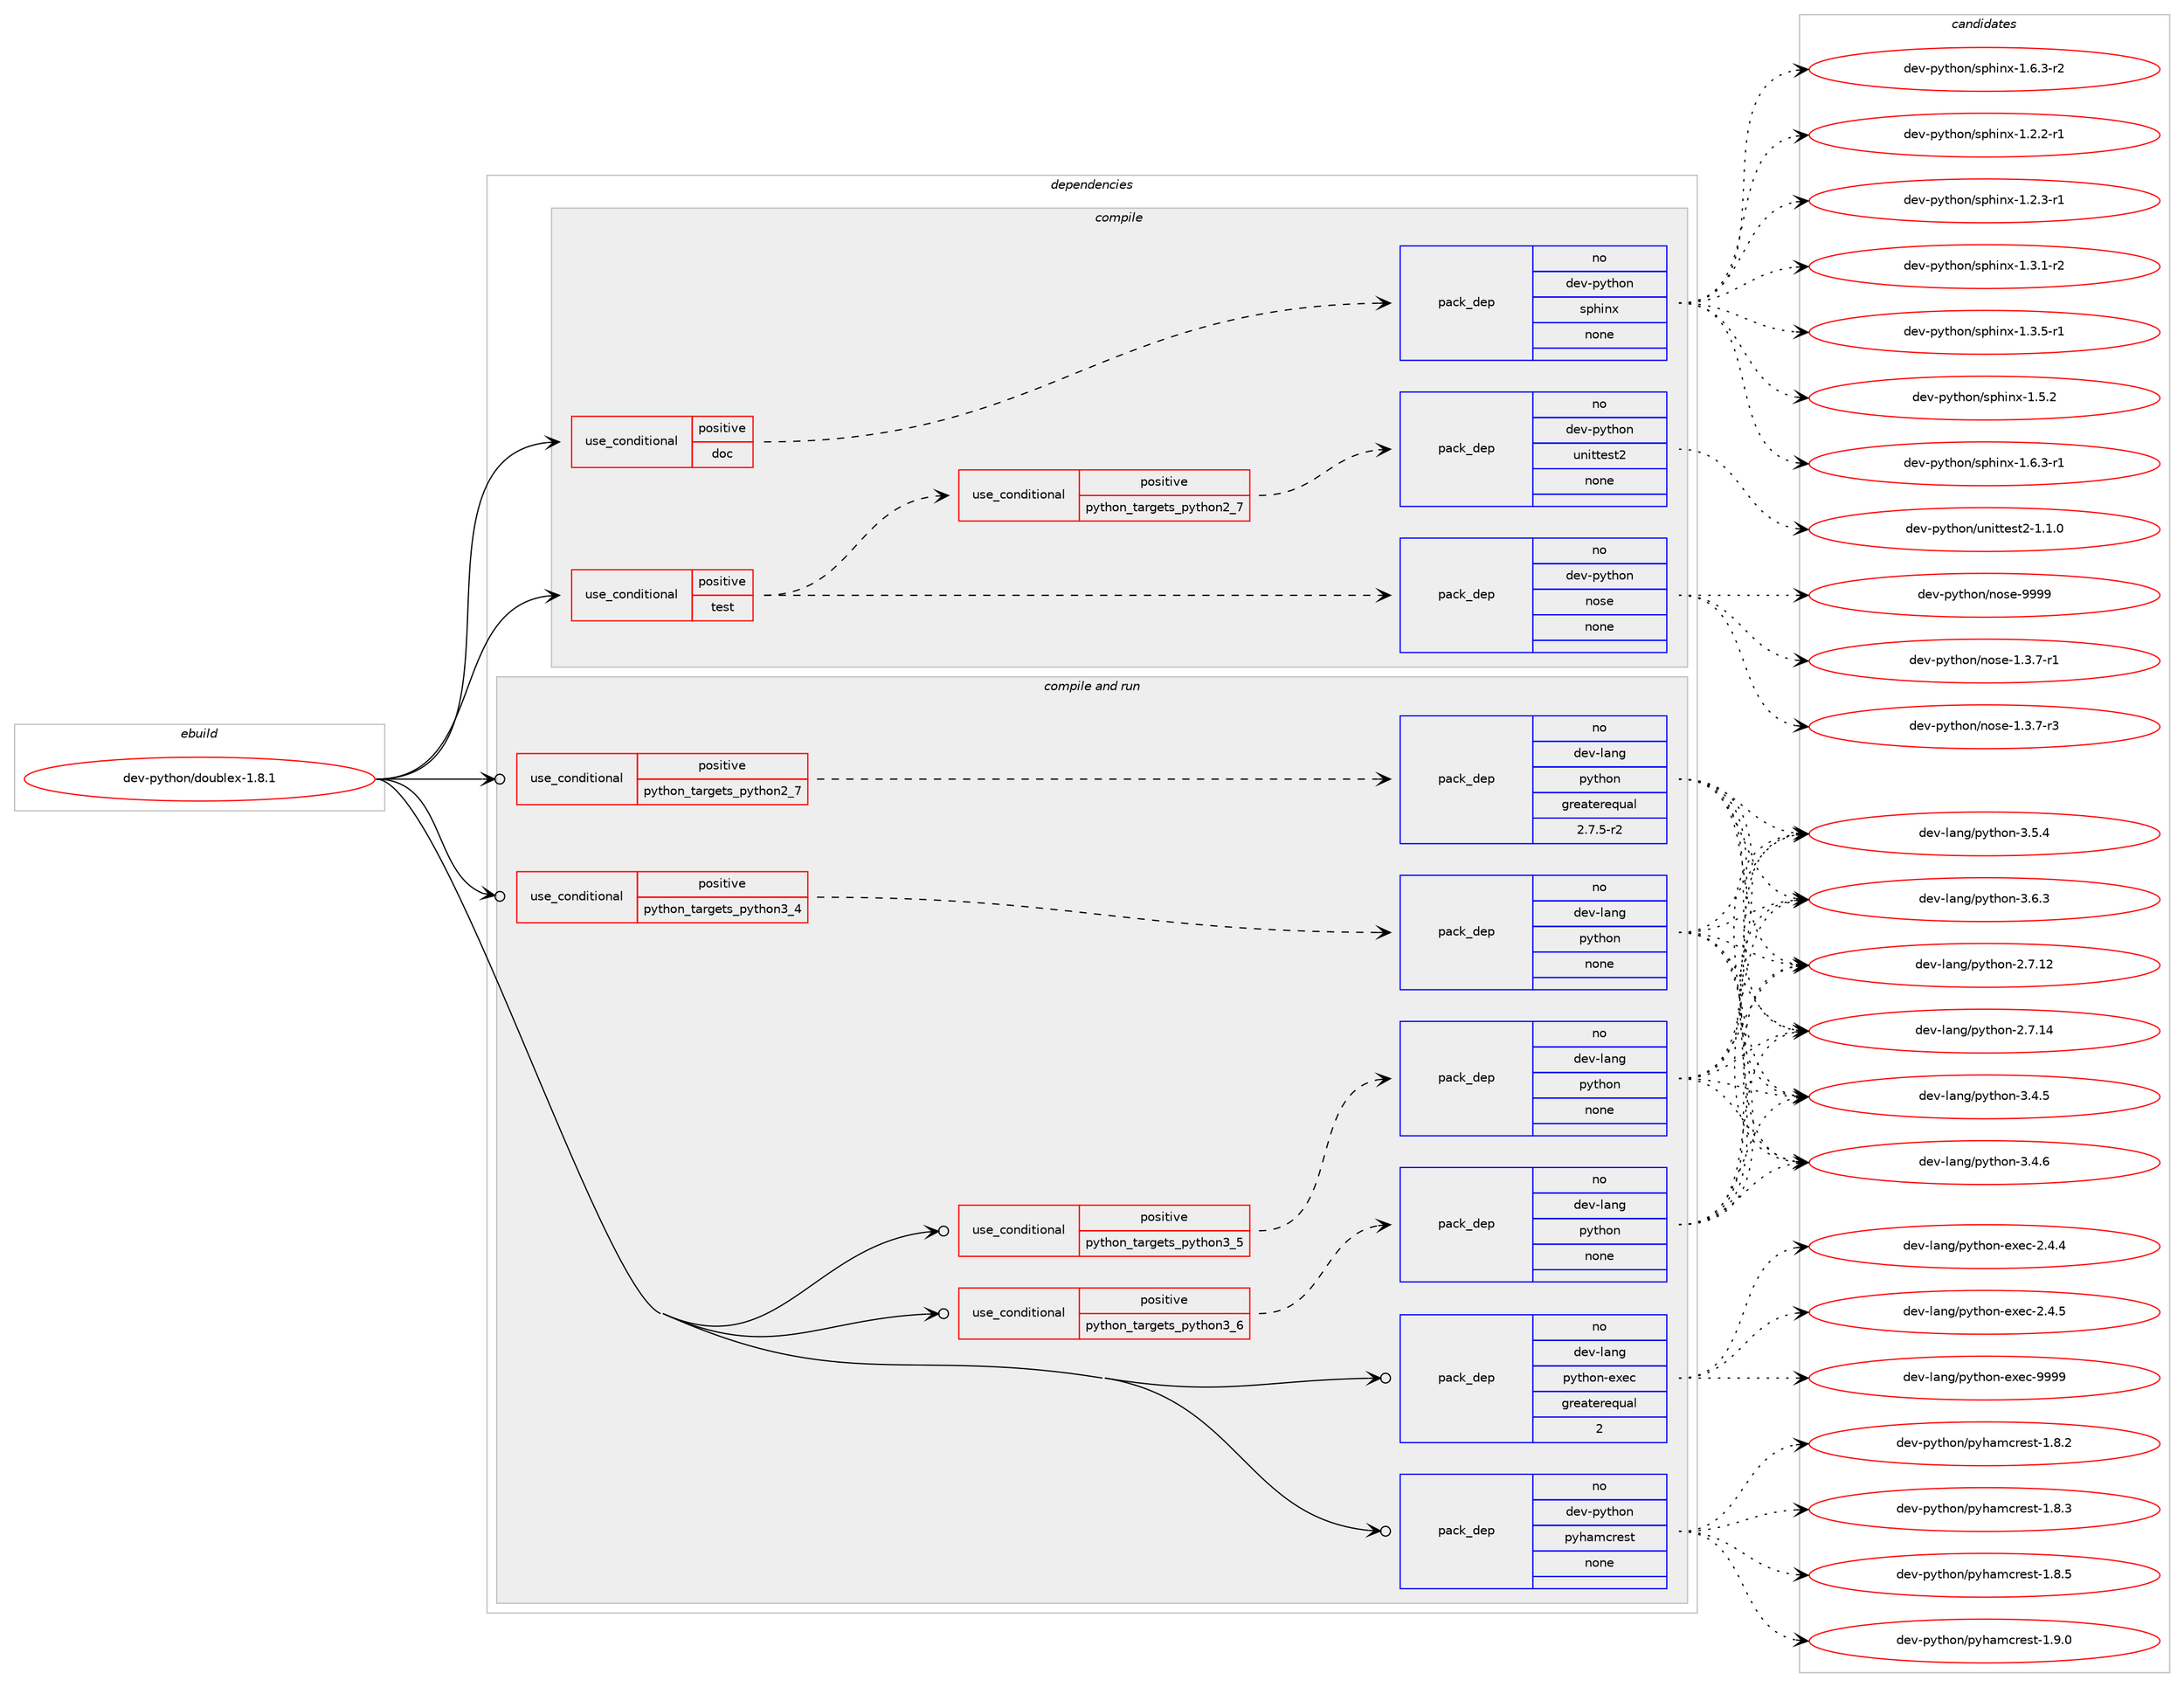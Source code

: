 digraph prolog {

# *************
# Graph options
# *************

newrank=true;
concentrate=true;
compound=true;
graph [rankdir=LR,fontname=Helvetica,fontsize=10,ranksep=1.5];#, ranksep=2.5, nodesep=0.2];
edge  [arrowhead=vee];
node  [fontname=Helvetica,fontsize=10];

# **********
# The ebuild
# **********

subgraph cluster_leftcol {
color=gray;
rank=same;
label=<<i>ebuild</i>>;
id [label="dev-python/doublex-1.8.1", color=red, width=4, href="../dev-python/doublex-1.8.1.svg"];
}

# ****************
# The dependencies
# ****************

subgraph cluster_midcol {
color=gray;
label=<<i>dependencies</i>>;
subgraph cluster_compile {
fillcolor="#eeeeee";
style=filled;
label=<<i>compile</i>>;
subgraph cond32211 {
dependency155407 [label=<<TABLE BORDER="0" CELLBORDER="1" CELLSPACING="0" CELLPADDING="4"><TR><TD ROWSPAN="3" CELLPADDING="10">use_conditional</TD></TR><TR><TD>positive</TD></TR><TR><TD>doc</TD></TR></TABLE>>, shape=none, color=red];
subgraph pack119364 {
dependency155408 [label=<<TABLE BORDER="0" CELLBORDER="1" CELLSPACING="0" CELLPADDING="4" WIDTH="220"><TR><TD ROWSPAN="6" CELLPADDING="30">pack_dep</TD></TR><TR><TD WIDTH="110">no</TD></TR><TR><TD>dev-python</TD></TR><TR><TD>sphinx</TD></TR><TR><TD>none</TD></TR><TR><TD></TD></TR></TABLE>>, shape=none, color=blue];
}
dependency155407:e -> dependency155408:w [weight=20,style="dashed",arrowhead="vee"];
}
id:e -> dependency155407:w [weight=20,style="solid",arrowhead="vee"];
subgraph cond32212 {
dependency155409 [label=<<TABLE BORDER="0" CELLBORDER="1" CELLSPACING="0" CELLPADDING="4"><TR><TD ROWSPAN="3" CELLPADDING="10">use_conditional</TD></TR><TR><TD>positive</TD></TR><TR><TD>test</TD></TR></TABLE>>, shape=none, color=red];
subgraph pack119365 {
dependency155410 [label=<<TABLE BORDER="0" CELLBORDER="1" CELLSPACING="0" CELLPADDING="4" WIDTH="220"><TR><TD ROWSPAN="6" CELLPADDING="30">pack_dep</TD></TR><TR><TD WIDTH="110">no</TD></TR><TR><TD>dev-python</TD></TR><TR><TD>nose</TD></TR><TR><TD>none</TD></TR><TR><TD></TD></TR></TABLE>>, shape=none, color=blue];
}
dependency155409:e -> dependency155410:w [weight=20,style="dashed",arrowhead="vee"];
subgraph cond32213 {
dependency155411 [label=<<TABLE BORDER="0" CELLBORDER="1" CELLSPACING="0" CELLPADDING="4"><TR><TD ROWSPAN="3" CELLPADDING="10">use_conditional</TD></TR><TR><TD>positive</TD></TR><TR><TD>python_targets_python2_7</TD></TR></TABLE>>, shape=none, color=red];
subgraph pack119366 {
dependency155412 [label=<<TABLE BORDER="0" CELLBORDER="1" CELLSPACING="0" CELLPADDING="4" WIDTH="220"><TR><TD ROWSPAN="6" CELLPADDING="30">pack_dep</TD></TR><TR><TD WIDTH="110">no</TD></TR><TR><TD>dev-python</TD></TR><TR><TD>unittest2</TD></TR><TR><TD>none</TD></TR><TR><TD></TD></TR></TABLE>>, shape=none, color=blue];
}
dependency155411:e -> dependency155412:w [weight=20,style="dashed",arrowhead="vee"];
}
dependency155409:e -> dependency155411:w [weight=20,style="dashed",arrowhead="vee"];
}
id:e -> dependency155409:w [weight=20,style="solid",arrowhead="vee"];
}
subgraph cluster_compileandrun {
fillcolor="#eeeeee";
style=filled;
label=<<i>compile and run</i>>;
subgraph cond32214 {
dependency155413 [label=<<TABLE BORDER="0" CELLBORDER="1" CELLSPACING="0" CELLPADDING="4"><TR><TD ROWSPAN="3" CELLPADDING="10">use_conditional</TD></TR><TR><TD>positive</TD></TR><TR><TD>python_targets_python2_7</TD></TR></TABLE>>, shape=none, color=red];
subgraph pack119367 {
dependency155414 [label=<<TABLE BORDER="0" CELLBORDER="1" CELLSPACING="0" CELLPADDING="4" WIDTH="220"><TR><TD ROWSPAN="6" CELLPADDING="30">pack_dep</TD></TR><TR><TD WIDTH="110">no</TD></TR><TR><TD>dev-lang</TD></TR><TR><TD>python</TD></TR><TR><TD>greaterequal</TD></TR><TR><TD>2.7.5-r2</TD></TR></TABLE>>, shape=none, color=blue];
}
dependency155413:e -> dependency155414:w [weight=20,style="dashed",arrowhead="vee"];
}
id:e -> dependency155413:w [weight=20,style="solid",arrowhead="odotvee"];
subgraph cond32215 {
dependency155415 [label=<<TABLE BORDER="0" CELLBORDER="1" CELLSPACING="0" CELLPADDING="4"><TR><TD ROWSPAN="3" CELLPADDING="10">use_conditional</TD></TR><TR><TD>positive</TD></TR><TR><TD>python_targets_python3_4</TD></TR></TABLE>>, shape=none, color=red];
subgraph pack119368 {
dependency155416 [label=<<TABLE BORDER="0" CELLBORDER="1" CELLSPACING="0" CELLPADDING="4" WIDTH="220"><TR><TD ROWSPAN="6" CELLPADDING="30">pack_dep</TD></TR><TR><TD WIDTH="110">no</TD></TR><TR><TD>dev-lang</TD></TR><TR><TD>python</TD></TR><TR><TD>none</TD></TR><TR><TD></TD></TR></TABLE>>, shape=none, color=blue];
}
dependency155415:e -> dependency155416:w [weight=20,style="dashed",arrowhead="vee"];
}
id:e -> dependency155415:w [weight=20,style="solid",arrowhead="odotvee"];
subgraph cond32216 {
dependency155417 [label=<<TABLE BORDER="0" CELLBORDER="1" CELLSPACING="0" CELLPADDING="4"><TR><TD ROWSPAN="3" CELLPADDING="10">use_conditional</TD></TR><TR><TD>positive</TD></TR><TR><TD>python_targets_python3_5</TD></TR></TABLE>>, shape=none, color=red];
subgraph pack119369 {
dependency155418 [label=<<TABLE BORDER="0" CELLBORDER="1" CELLSPACING="0" CELLPADDING="4" WIDTH="220"><TR><TD ROWSPAN="6" CELLPADDING="30">pack_dep</TD></TR><TR><TD WIDTH="110">no</TD></TR><TR><TD>dev-lang</TD></TR><TR><TD>python</TD></TR><TR><TD>none</TD></TR><TR><TD></TD></TR></TABLE>>, shape=none, color=blue];
}
dependency155417:e -> dependency155418:w [weight=20,style="dashed",arrowhead="vee"];
}
id:e -> dependency155417:w [weight=20,style="solid",arrowhead="odotvee"];
subgraph cond32217 {
dependency155419 [label=<<TABLE BORDER="0" CELLBORDER="1" CELLSPACING="0" CELLPADDING="4"><TR><TD ROWSPAN="3" CELLPADDING="10">use_conditional</TD></TR><TR><TD>positive</TD></TR><TR><TD>python_targets_python3_6</TD></TR></TABLE>>, shape=none, color=red];
subgraph pack119370 {
dependency155420 [label=<<TABLE BORDER="0" CELLBORDER="1" CELLSPACING="0" CELLPADDING="4" WIDTH="220"><TR><TD ROWSPAN="6" CELLPADDING="30">pack_dep</TD></TR><TR><TD WIDTH="110">no</TD></TR><TR><TD>dev-lang</TD></TR><TR><TD>python</TD></TR><TR><TD>none</TD></TR><TR><TD></TD></TR></TABLE>>, shape=none, color=blue];
}
dependency155419:e -> dependency155420:w [weight=20,style="dashed",arrowhead="vee"];
}
id:e -> dependency155419:w [weight=20,style="solid",arrowhead="odotvee"];
subgraph pack119371 {
dependency155421 [label=<<TABLE BORDER="0" CELLBORDER="1" CELLSPACING="0" CELLPADDING="4" WIDTH="220"><TR><TD ROWSPAN="6" CELLPADDING="30">pack_dep</TD></TR><TR><TD WIDTH="110">no</TD></TR><TR><TD>dev-lang</TD></TR><TR><TD>python-exec</TD></TR><TR><TD>greaterequal</TD></TR><TR><TD>2</TD></TR></TABLE>>, shape=none, color=blue];
}
id:e -> dependency155421:w [weight=20,style="solid",arrowhead="odotvee"];
subgraph pack119372 {
dependency155422 [label=<<TABLE BORDER="0" CELLBORDER="1" CELLSPACING="0" CELLPADDING="4" WIDTH="220"><TR><TD ROWSPAN="6" CELLPADDING="30">pack_dep</TD></TR><TR><TD WIDTH="110">no</TD></TR><TR><TD>dev-python</TD></TR><TR><TD>pyhamcrest</TD></TR><TR><TD>none</TD></TR><TR><TD></TD></TR></TABLE>>, shape=none, color=blue];
}
id:e -> dependency155422:w [weight=20,style="solid",arrowhead="odotvee"];
}
subgraph cluster_run {
fillcolor="#eeeeee";
style=filled;
label=<<i>run</i>>;
}
}

# **************
# The candidates
# **************

subgraph cluster_choices {
rank=same;
color=gray;
label=<<i>candidates</i>>;

subgraph choice119364 {
color=black;
nodesep=1;
choice10010111845112121116104111110471151121041051101204549465046504511449 [label="dev-python/sphinx-1.2.2-r1", color=red, width=4,href="../dev-python/sphinx-1.2.2-r1.svg"];
choice10010111845112121116104111110471151121041051101204549465046514511449 [label="dev-python/sphinx-1.2.3-r1", color=red, width=4,href="../dev-python/sphinx-1.2.3-r1.svg"];
choice10010111845112121116104111110471151121041051101204549465146494511450 [label="dev-python/sphinx-1.3.1-r2", color=red, width=4,href="../dev-python/sphinx-1.3.1-r2.svg"];
choice10010111845112121116104111110471151121041051101204549465146534511449 [label="dev-python/sphinx-1.3.5-r1", color=red, width=4,href="../dev-python/sphinx-1.3.5-r1.svg"];
choice1001011184511212111610411111047115112104105110120454946534650 [label="dev-python/sphinx-1.5.2", color=red, width=4,href="../dev-python/sphinx-1.5.2.svg"];
choice10010111845112121116104111110471151121041051101204549465446514511449 [label="dev-python/sphinx-1.6.3-r1", color=red, width=4,href="../dev-python/sphinx-1.6.3-r1.svg"];
choice10010111845112121116104111110471151121041051101204549465446514511450 [label="dev-python/sphinx-1.6.3-r2", color=red, width=4,href="../dev-python/sphinx-1.6.3-r2.svg"];
dependency155408:e -> choice10010111845112121116104111110471151121041051101204549465046504511449:w [style=dotted,weight="100"];
dependency155408:e -> choice10010111845112121116104111110471151121041051101204549465046514511449:w [style=dotted,weight="100"];
dependency155408:e -> choice10010111845112121116104111110471151121041051101204549465146494511450:w [style=dotted,weight="100"];
dependency155408:e -> choice10010111845112121116104111110471151121041051101204549465146534511449:w [style=dotted,weight="100"];
dependency155408:e -> choice1001011184511212111610411111047115112104105110120454946534650:w [style=dotted,weight="100"];
dependency155408:e -> choice10010111845112121116104111110471151121041051101204549465446514511449:w [style=dotted,weight="100"];
dependency155408:e -> choice10010111845112121116104111110471151121041051101204549465446514511450:w [style=dotted,weight="100"];
}
subgraph choice119365 {
color=black;
nodesep=1;
choice10010111845112121116104111110471101111151014549465146554511449 [label="dev-python/nose-1.3.7-r1", color=red, width=4,href="../dev-python/nose-1.3.7-r1.svg"];
choice10010111845112121116104111110471101111151014549465146554511451 [label="dev-python/nose-1.3.7-r3", color=red, width=4,href="../dev-python/nose-1.3.7-r3.svg"];
choice10010111845112121116104111110471101111151014557575757 [label="dev-python/nose-9999", color=red, width=4,href="../dev-python/nose-9999.svg"];
dependency155410:e -> choice10010111845112121116104111110471101111151014549465146554511449:w [style=dotted,weight="100"];
dependency155410:e -> choice10010111845112121116104111110471101111151014549465146554511451:w [style=dotted,weight="100"];
dependency155410:e -> choice10010111845112121116104111110471101111151014557575757:w [style=dotted,weight="100"];
}
subgraph choice119366 {
color=black;
nodesep=1;
choice100101118451121211161041111104711711010511611610111511650454946494648 [label="dev-python/unittest2-1.1.0", color=red, width=4,href="../dev-python/unittest2-1.1.0.svg"];
dependency155412:e -> choice100101118451121211161041111104711711010511611610111511650454946494648:w [style=dotted,weight="100"];
}
subgraph choice119367 {
color=black;
nodesep=1;
choice10010111845108971101034711212111610411111045504655464950 [label="dev-lang/python-2.7.12", color=red, width=4,href="../dev-lang/python-2.7.12.svg"];
choice10010111845108971101034711212111610411111045504655464952 [label="dev-lang/python-2.7.14", color=red, width=4,href="../dev-lang/python-2.7.14.svg"];
choice100101118451089711010347112121116104111110455146524653 [label="dev-lang/python-3.4.5", color=red, width=4,href="../dev-lang/python-3.4.5.svg"];
choice100101118451089711010347112121116104111110455146524654 [label="dev-lang/python-3.4.6", color=red, width=4,href="../dev-lang/python-3.4.6.svg"];
choice100101118451089711010347112121116104111110455146534652 [label="dev-lang/python-3.5.4", color=red, width=4,href="../dev-lang/python-3.5.4.svg"];
choice100101118451089711010347112121116104111110455146544651 [label="dev-lang/python-3.6.3", color=red, width=4,href="../dev-lang/python-3.6.3.svg"];
dependency155414:e -> choice10010111845108971101034711212111610411111045504655464950:w [style=dotted,weight="100"];
dependency155414:e -> choice10010111845108971101034711212111610411111045504655464952:w [style=dotted,weight="100"];
dependency155414:e -> choice100101118451089711010347112121116104111110455146524653:w [style=dotted,weight="100"];
dependency155414:e -> choice100101118451089711010347112121116104111110455146524654:w [style=dotted,weight="100"];
dependency155414:e -> choice100101118451089711010347112121116104111110455146534652:w [style=dotted,weight="100"];
dependency155414:e -> choice100101118451089711010347112121116104111110455146544651:w [style=dotted,weight="100"];
}
subgraph choice119368 {
color=black;
nodesep=1;
choice10010111845108971101034711212111610411111045504655464950 [label="dev-lang/python-2.7.12", color=red, width=4,href="../dev-lang/python-2.7.12.svg"];
choice10010111845108971101034711212111610411111045504655464952 [label="dev-lang/python-2.7.14", color=red, width=4,href="../dev-lang/python-2.7.14.svg"];
choice100101118451089711010347112121116104111110455146524653 [label="dev-lang/python-3.4.5", color=red, width=4,href="../dev-lang/python-3.4.5.svg"];
choice100101118451089711010347112121116104111110455146524654 [label="dev-lang/python-3.4.6", color=red, width=4,href="../dev-lang/python-3.4.6.svg"];
choice100101118451089711010347112121116104111110455146534652 [label="dev-lang/python-3.5.4", color=red, width=4,href="../dev-lang/python-3.5.4.svg"];
choice100101118451089711010347112121116104111110455146544651 [label="dev-lang/python-3.6.3", color=red, width=4,href="../dev-lang/python-3.6.3.svg"];
dependency155416:e -> choice10010111845108971101034711212111610411111045504655464950:w [style=dotted,weight="100"];
dependency155416:e -> choice10010111845108971101034711212111610411111045504655464952:w [style=dotted,weight="100"];
dependency155416:e -> choice100101118451089711010347112121116104111110455146524653:w [style=dotted,weight="100"];
dependency155416:e -> choice100101118451089711010347112121116104111110455146524654:w [style=dotted,weight="100"];
dependency155416:e -> choice100101118451089711010347112121116104111110455146534652:w [style=dotted,weight="100"];
dependency155416:e -> choice100101118451089711010347112121116104111110455146544651:w [style=dotted,weight="100"];
}
subgraph choice119369 {
color=black;
nodesep=1;
choice10010111845108971101034711212111610411111045504655464950 [label="dev-lang/python-2.7.12", color=red, width=4,href="../dev-lang/python-2.7.12.svg"];
choice10010111845108971101034711212111610411111045504655464952 [label="dev-lang/python-2.7.14", color=red, width=4,href="../dev-lang/python-2.7.14.svg"];
choice100101118451089711010347112121116104111110455146524653 [label="dev-lang/python-3.4.5", color=red, width=4,href="../dev-lang/python-3.4.5.svg"];
choice100101118451089711010347112121116104111110455146524654 [label="dev-lang/python-3.4.6", color=red, width=4,href="../dev-lang/python-3.4.6.svg"];
choice100101118451089711010347112121116104111110455146534652 [label="dev-lang/python-3.5.4", color=red, width=4,href="../dev-lang/python-3.5.4.svg"];
choice100101118451089711010347112121116104111110455146544651 [label="dev-lang/python-3.6.3", color=red, width=4,href="../dev-lang/python-3.6.3.svg"];
dependency155418:e -> choice10010111845108971101034711212111610411111045504655464950:w [style=dotted,weight="100"];
dependency155418:e -> choice10010111845108971101034711212111610411111045504655464952:w [style=dotted,weight="100"];
dependency155418:e -> choice100101118451089711010347112121116104111110455146524653:w [style=dotted,weight="100"];
dependency155418:e -> choice100101118451089711010347112121116104111110455146524654:w [style=dotted,weight="100"];
dependency155418:e -> choice100101118451089711010347112121116104111110455146534652:w [style=dotted,weight="100"];
dependency155418:e -> choice100101118451089711010347112121116104111110455146544651:w [style=dotted,weight="100"];
}
subgraph choice119370 {
color=black;
nodesep=1;
choice10010111845108971101034711212111610411111045504655464950 [label="dev-lang/python-2.7.12", color=red, width=4,href="../dev-lang/python-2.7.12.svg"];
choice10010111845108971101034711212111610411111045504655464952 [label="dev-lang/python-2.7.14", color=red, width=4,href="../dev-lang/python-2.7.14.svg"];
choice100101118451089711010347112121116104111110455146524653 [label="dev-lang/python-3.4.5", color=red, width=4,href="../dev-lang/python-3.4.5.svg"];
choice100101118451089711010347112121116104111110455146524654 [label="dev-lang/python-3.4.6", color=red, width=4,href="../dev-lang/python-3.4.6.svg"];
choice100101118451089711010347112121116104111110455146534652 [label="dev-lang/python-3.5.4", color=red, width=4,href="../dev-lang/python-3.5.4.svg"];
choice100101118451089711010347112121116104111110455146544651 [label="dev-lang/python-3.6.3", color=red, width=4,href="../dev-lang/python-3.6.3.svg"];
dependency155420:e -> choice10010111845108971101034711212111610411111045504655464950:w [style=dotted,weight="100"];
dependency155420:e -> choice10010111845108971101034711212111610411111045504655464952:w [style=dotted,weight="100"];
dependency155420:e -> choice100101118451089711010347112121116104111110455146524653:w [style=dotted,weight="100"];
dependency155420:e -> choice100101118451089711010347112121116104111110455146524654:w [style=dotted,weight="100"];
dependency155420:e -> choice100101118451089711010347112121116104111110455146534652:w [style=dotted,weight="100"];
dependency155420:e -> choice100101118451089711010347112121116104111110455146544651:w [style=dotted,weight="100"];
}
subgraph choice119371 {
color=black;
nodesep=1;
choice1001011184510897110103471121211161041111104510112010199455046524652 [label="dev-lang/python-exec-2.4.4", color=red, width=4,href="../dev-lang/python-exec-2.4.4.svg"];
choice1001011184510897110103471121211161041111104510112010199455046524653 [label="dev-lang/python-exec-2.4.5", color=red, width=4,href="../dev-lang/python-exec-2.4.5.svg"];
choice10010111845108971101034711212111610411111045101120101994557575757 [label="dev-lang/python-exec-9999", color=red, width=4,href="../dev-lang/python-exec-9999.svg"];
dependency155421:e -> choice1001011184510897110103471121211161041111104510112010199455046524652:w [style=dotted,weight="100"];
dependency155421:e -> choice1001011184510897110103471121211161041111104510112010199455046524653:w [style=dotted,weight="100"];
dependency155421:e -> choice10010111845108971101034711212111610411111045101120101994557575757:w [style=dotted,weight="100"];
}
subgraph choice119372 {
color=black;
nodesep=1;
choice10010111845112121116104111110471121211049710999114101115116454946564650 [label="dev-python/pyhamcrest-1.8.2", color=red, width=4,href="../dev-python/pyhamcrest-1.8.2.svg"];
choice10010111845112121116104111110471121211049710999114101115116454946564651 [label="dev-python/pyhamcrest-1.8.3", color=red, width=4,href="../dev-python/pyhamcrest-1.8.3.svg"];
choice10010111845112121116104111110471121211049710999114101115116454946564653 [label="dev-python/pyhamcrest-1.8.5", color=red, width=4,href="../dev-python/pyhamcrest-1.8.5.svg"];
choice10010111845112121116104111110471121211049710999114101115116454946574648 [label="dev-python/pyhamcrest-1.9.0", color=red, width=4,href="../dev-python/pyhamcrest-1.9.0.svg"];
dependency155422:e -> choice10010111845112121116104111110471121211049710999114101115116454946564650:w [style=dotted,weight="100"];
dependency155422:e -> choice10010111845112121116104111110471121211049710999114101115116454946564651:w [style=dotted,weight="100"];
dependency155422:e -> choice10010111845112121116104111110471121211049710999114101115116454946564653:w [style=dotted,weight="100"];
dependency155422:e -> choice10010111845112121116104111110471121211049710999114101115116454946574648:w [style=dotted,weight="100"];
}
}

}
